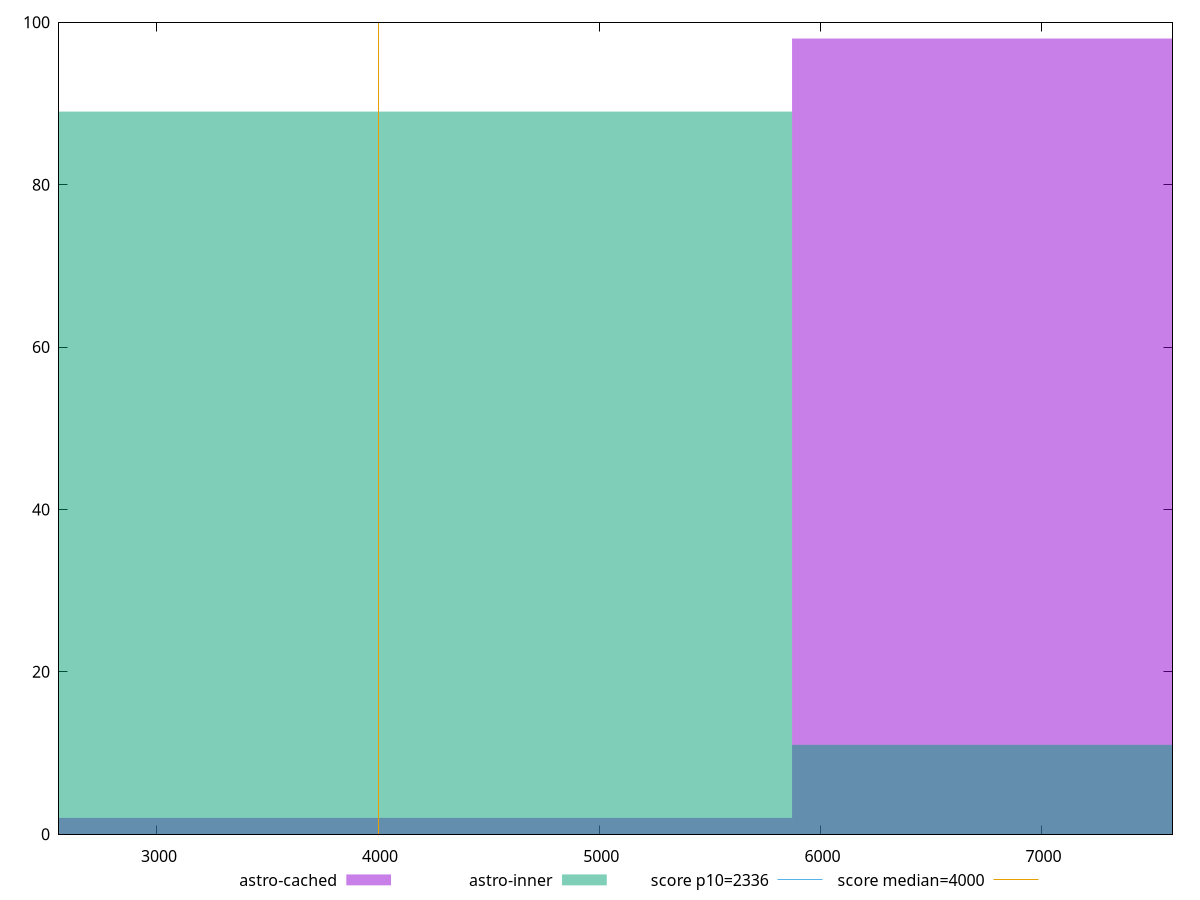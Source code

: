 reset

$astroCached <<EOF
3914.568120741353 2
7829.136241482706 98
EOF

$astroInner <<EOF
3914.568120741353 89
7829.136241482706 11
EOF

set key outside below
set boxwidth 3914.568120741353
set xrange [2557.392:7591.964100000001]
set yrange [0:100]
set trange [0:100]
set style fill transparent solid 0.5 noborder

set parametric
set terminal svg size 640, 500 enhanced background rgb 'white'
set output "reports/report_00033_2021-03-01T14-23-16.841Z/first-meaningful-paint/comparison/histogram/1_vs_2.svg"

plot $astroCached title "astro-cached" with boxes, \
     $astroInner title "astro-inner" with boxes, \
     2336,t title "score p10=2336", \
     4000,t title "score median=4000"

reset
